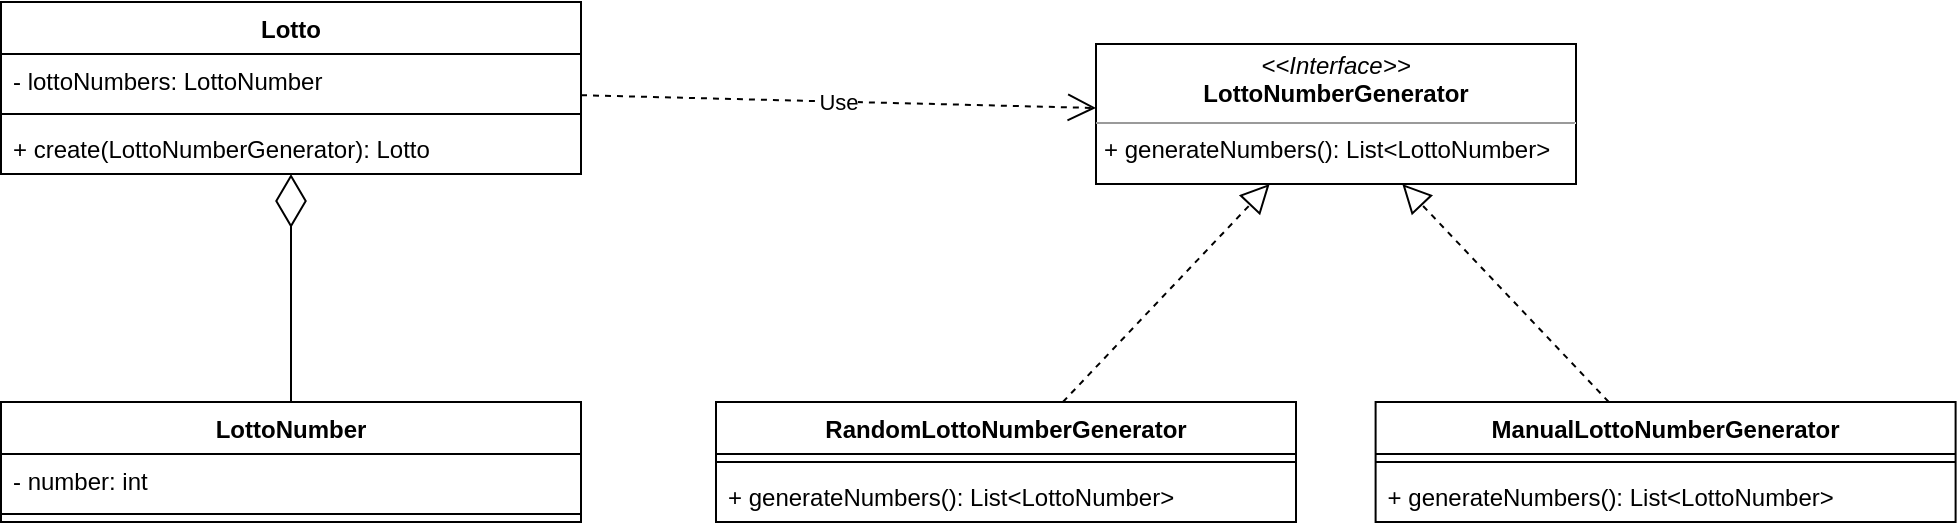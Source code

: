<mxfile version="10.7.5" type="device"><diagram name="Page-1" id="6133507b-19e7-1e82-6fc7-422aa6c4b21f"><mxGraphModel dx="1010" dy="-349" grid="1" gridSize="10" guides="1" tooltips="1" connect="1" arrows="1" fold="1" page="1" pageScale="1" pageWidth="1100" pageHeight="850" background="#ffffff" math="0" shadow="0"><root><mxCell id="0"/><mxCell id="1" parent="0"/><mxCell id="Zj-RDpkbuwYKYwxHwgj8-1" value="Lotto" style="swimlane;fontStyle=1;align=center;verticalAlign=top;childLayout=stackLayout;horizontal=1;startSize=26;horizontalStack=0;resizeParent=1;resizeParentMax=0;resizeLast=0;collapsible=1;marginBottom=0;" parent="1" vertex="1"><mxGeometry x="62.5" y="910" width="290" height="86" as="geometry"><mxRectangle x="40" y="630" width="60" height="26" as="alternateBounds"/></mxGeometry></mxCell><mxCell id="Zj-RDpkbuwYKYwxHwgj8-2" value="- lottoNumbers: LottoNumber" style="text;strokeColor=none;fillColor=none;align=left;verticalAlign=top;spacingLeft=4;spacingRight=4;overflow=hidden;rotatable=0;points=[[0,0.5],[1,0.5]];portConstraint=eastwest;" parent="Zj-RDpkbuwYKYwxHwgj8-1" vertex="1"><mxGeometry y="26" width="290" height="26" as="geometry"/></mxCell><mxCell id="Zj-RDpkbuwYKYwxHwgj8-3" value="" style="line;strokeWidth=1;fillColor=none;align=left;verticalAlign=middle;spacingTop=-1;spacingLeft=3;spacingRight=3;rotatable=0;labelPosition=right;points=[];portConstraint=eastwest;" parent="Zj-RDpkbuwYKYwxHwgj8-1" vertex="1"><mxGeometry y="52" width="290" height="8" as="geometry"/></mxCell><mxCell id="Zj-RDpkbuwYKYwxHwgj8-4" value="+ create(LottoNumberGenerator): Lotto" style="text;strokeColor=none;fillColor=none;align=left;verticalAlign=top;spacingLeft=4;spacingRight=4;overflow=hidden;rotatable=0;points=[[0,0.5],[1,0.5]];portConstraint=eastwest;" parent="Zj-RDpkbuwYKYwxHwgj8-1" vertex="1"><mxGeometry y="60" width="290" height="26" as="geometry"/></mxCell><mxCell id="Zj-RDpkbuwYKYwxHwgj8-9" value="LottoNumber&#10;" style="swimlane;fontStyle=1;align=center;verticalAlign=top;childLayout=stackLayout;horizontal=1;startSize=26;horizontalStack=0;resizeParent=1;resizeParentMax=0;resizeLast=0;collapsible=1;marginBottom=0;" parent="1" vertex="1"><mxGeometry x="62.5" y="1110" width="290" height="60" as="geometry"><mxRectangle x="40" y="630" width="60" height="26" as="alternateBounds"/></mxGeometry></mxCell><mxCell id="Zj-RDpkbuwYKYwxHwgj8-10" value="- number: int" style="text;strokeColor=none;fillColor=none;align=left;verticalAlign=top;spacingLeft=4;spacingRight=4;overflow=hidden;rotatable=0;points=[[0,0.5],[1,0.5]];portConstraint=eastwest;" parent="Zj-RDpkbuwYKYwxHwgj8-9" vertex="1"><mxGeometry y="26" width="290" height="26" as="geometry"/></mxCell><mxCell id="Zj-RDpkbuwYKYwxHwgj8-11" value="" style="line;strokeWidth=1;fillColor=none;align=left;verticalAlign=middle;spacingTop=-1;spacingLeft=3;spacingRight=3;rotatable=0;labelPosition=right;points=[];portConstraint=eastwest;" parent="Zj-RDpkbuwYKYwxHwgj8-9" vertex="1"><mxGeometry y="52" width="290" height="8" as="geometry"/></mxCell><mxCell id="Zj-RDpkbuwYKYwxHwgj8-22" value="" style="endArrow=diamondThin;endFill=0;endSize=24;html=1;" parent="1" source="Zj-RDpkbuwYKYwxHwgj8-9" target="Zj-RDpkbuwYKYwxHwgj8-1" edge="1"><mxGeometry width="160" relative="1" as="geometry"><mxPoint x="62.5" y="1250" as="sourcePoint"/><mxPoint x="222.5" y="1250" as="targetPoint"/></mxGeometry></mxCell><mxCell id="Zj-RDpkbuwYKYwxHwgj8-23" value="RandomLottoNumberGenerator&#10;" style="swimlane;fontStyle=1;align=center;verticalAlign=top;childLayout=stackLayout;horizontal=1;startSize=26;horizontalStack=0;resizeParent=1;resizeParentMax=0;resizeLast=0;collapsible=1;marginBottom=0;" parent="1" vertex="1"><mxGeometry x="420" y="1110" width="290" height="60" as="geometry"><mxRectangle x="40" y="630" width="60" height="26" as="alternateBounds"/></mxGeometry></mxCell><mxCell id="Zj-RDpkbuwYKYwxHwgj8-25" value="" style="line;strokeWidth=1;fillColor=none;align=left;verticalAlign=middle;spacingTop=-1;spacingLeft=3;spacingRight=3;rotatable=0;labelPosition=right;points=[];portConstraint=eastwest;" parent="Zj-RDpkbuwYKYwxHwgj8-23" vertex="1"><mxGeometry y="26" width="290" height="8" as="geometry"/></mxCell><mxCell id="Zj-RDpkbuwYKYwxHwgj8-26" value="+ generateNumbers(): List&lt;LottoNumber&gt;&#10;" style="text;strokeColor=none;fillColor=none;align=left;verticalAlign=top;spacingLeft=4;spacingRight=4;overflow=hidden;rotatable=0;points=[[0,0.5],[1,0.5]];portConstraint=eastwest;" parent="Zj-RDpkbuwYKYwxHwgj8-23" vertex="1"><mxGeometry y="34" width="290" height="26" as="geometry"/></mxCell><mxCell id="Zj-RDpkbuwYKYwxHwgj8-28" value="Use" style="endArrow=open;endSize=12;dashed=1;html=1;" parent="1" source="Zj-RDpkbuwYKYwxHwgj8-1" target="B_I8XqmaKuR7QGOek15j-4" edge="1"><mxGeometry width="160" relative="1" as="geometry"><mxPoint x="412.5" y="1060" as="sourcePoint"/><mxPoint x="572.5" y="1060" as="targetPoint"/></mxGeometry></mxCell><mxCell id="B_I8XqmaKuR7QGOek15j-1" value="ManualLottoNumberGenerator&#10;" style="swimlane;fontStyle=1;align=center;verticalAlign=top;childLayout=stackLayout;horizontal=1;startSize=26;horizontalStack=0;resizeParent=1;resizeParentMax=0;resizeLast=0;collapsible=1;marginBottom=0;" vertex="1" parent="1"><mxGeometry x="749.8" y="1110" width="290" height="60" as="geometry"><mxRectangle x="40" y="630" width="60" height="26" as="alternateBounds"/></mxGeometry></mxCell><mxCell id="B_I8XqmaKuR7QGOek15j-2" value="" style="line;strokeWidth=1;fillColor=none;align=left;verticalAlign=middle;spacingTop=-1;spacingLeft=3;spacingRight=3;rotatable=0;labelPosition=right;points=[];portConstraint=eastwest;" vertex="1" parent="B_I8XqmaKuR7QGOek15j-1"><mxGeometry y="26" width="290" height="8" as="geometry"/></mxCell><mxCell id="B_I8XqmaKuR7QGOek15j-3" value="+ generateNumbers(): List&lt;LottoNumber&gt;&#10;" style="text;strokeColor=none;fillColor=none;align=left;verticalAlign=top;spacingLeft=4;spacingRight=4;overflow=hidden;rotatable=0;points=[[0,0.5],[1,0.5]];portConstraint=eastwest;" vertex="1" parent="B_I8XqmaKuR7QGOek15j-1"><mxGeometry y="34" width="290" height="26" as="geometry"/></mxCell><mxCell id="B_I8XqmaKuR7QGOek15j-4" value="&lt;p style=&quot;margin: 0px ; margin-top: 4px ; text-align: center&quot;&gt;&lt;i&gt;&amp;lt;&amp;lt;Interface&amp;gt;&amp;gt;&lt;/i&gt;&lt;br&gt;&lt;b&gt;LottoNumberGenerator&lt;/b&gt;&lt;/p&gt;&lt;hr size=&quot;1&quot;&gt;&lt;p style=&quot;margin: 0px ; margin-left: 4px&quot;&gt;+ generateNumbers(): List&amp;lt;LottoNumber&amp;gt;&lt;br&gt;&lt;/p&gt;" style="verticalAlign=top;align=left;overflow=fill;fontSize=12;fontFamily=Helvetica;html=1;" vertex="1" parent="1"><mxGeometry x="610" y="931" width="240" height="70" as="geometry"/></mxCell><mxCell id="B_I8XqmaKuR7QGOek15j-5" value="" style="endArrow=block;dashed=1;endFill=0;endSize=12;html=1;" edge="1" parent="1" source="Zj-RDpkbuwYKYwxHwgj8-23" target="B_I8XqmaKuR7QGOek15j-4"><mxGeometry width="160" relative="1" as="geometry"><mxPoint x="60" y="1190" as="sourcePoint"/><mxPoint x="220" y="1190" as="targetPoint"/></mxGeometry></mxCell><mxCell id="B_I8XqmaKuR7QGOek15j-6" value="" style="endArrow=block;dashed=1;endFill=0;endSize=12;html=1;" edge="1" parent="1" source="B_I8XqmaKuR7QGOek15j-1" target="B_I8XqmaKuR7QGOek15j-4"><mxGeometry width="160" relative="1" as="geometry"><mxPoint x="60" y="1190" as="sourcePoint"/><mxPoint x="220" y="1190" as="targetPoint"/></mxGeometry></mxCell></root></mxGraphModel></diagram></mxfile>
